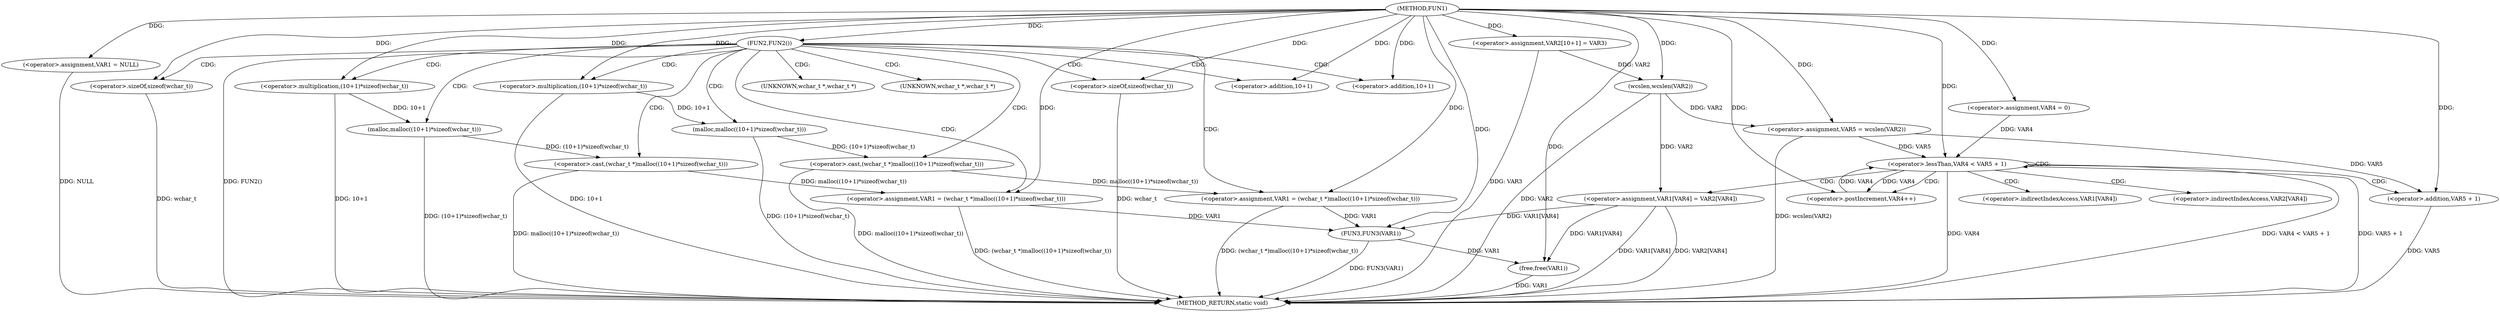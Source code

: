 digraph FUN1 {  
"1000100" [label = "(METHOD,FUN1)" ]
"1000167" [label = "(METHOD_RETURN,static void)" ]
"1000103" [label = "(<operator>.assignment,VAR1 = NULL)" ]
"1000107" [label = "(FUN2,FUN2())" ]
"1000109" [label = "(<operator>.assignment,VAR1 = (wchar_t *)malloc((10+1)*sizeof(wchar_t)))" ]
"1000111" [label = "(<operator>.cast,(wchar_t *)malloc((10+1)*sizeof(wchar_t)))" ]
"1000113" [label = "(malloc,malloc((10+1)*sizeof(wchar_t)))" ]
"1000114" [label = "(<operator>.multiplication,(10+1)*sizeof(wchar_t))" ]
"1000115" [label = "(<operator>.addition,10+1)" ]
"1000118" [label = "(<operator>.sizeOf,sizeof(wchar_t))" ]
"1000122" [label = "(<operator>.assignment,VAR1 = (wchar_t *)malloc((10+1)*sizeof(wchar_t)))" ]
"1000124" [label = "(<operator>.cast,(wchar_t *)malloc((10+1)*sizeof(wchar_t)))" ]
"1000126" [label = "(malloc,malloc((10+1)*sizeof(wchar_t)))" ]
"1000127" [label = "(<operator>.multiplication,(10+1)*sizeof(wchar_t))" ]
"1000128" [label = "(<operator>.addition,10+1)" ]
"1000131" [label = "(<operator>.sizeOf,sizeof(wchar_t))" ]
"1000135" [label = "(<operator>.assignment,VAR2[10+1] = VAR3)" ]
"1000140" [label = "(<operator>.assignment,VAR5 = wcslen(VAR2))" ]
"1000142" [label = "(wcslen,wcslen(VAR2))" ]
"1000145" [label = "(<operator>.assignment,VAR4 = 0)" ]
"1000148" [label = "(<operator>.lessThan,VAR4 < VAR5 + 1)" ]
"1000150" [label = "(<operator>.addition,VAR5 + 1)" ]
"1000153" [label = "(<operator>.postIncrement,VAR4++)" ]
"1000156" [label = "(<operator>.assignment,VAR1[VAR4] = VAR2[VAR4])" ]
"1000163" [label = "(FUN3,FUN3(VAR1))" ]
"1000165" [label = "(free,free(VAR1))" ]
"1000112" [label = "(UNKNOWN,wchar_t *,wchar_t *)" ]
"1000125" [label = "(UNKNOWN,wchar_t *,wchar_t *)" ]
"1000157" [label = "(<operator>.indirectIndexAccess,VAR1[VAR4])" ]
"1000160" [label = "(<operator>.indirectIndexAccess,VAR2[VAR4])" ]
  "1000124" -> "1000167"  [ label = "DDG: malloc((10+1)*sizeof(wchar_t))"] 
  "1000140" -> "1000167"  [ label = "DDG: wcslen(VAR2)"] 
  "1000156" -> "1000167"  [ label = "DDG: VAR1[VAR4]"] 
  "1000103" -> "1000167"  [ label = "DDG: NULL"] 
  "1000131" -> "1000167"  [ label = "DDG: wchar_t"] 
  "1000114" -> "1000167"  [ label = "DDG: 10+1"] 
  "1000148" -> "1000167"  [ label = "DDG: VAR5 + 1"] 
  "1000118" -> "1000167"  [ label = "DDG: wchar_t"] 
  "1000163" -> "1000167"  [ label = "DDG: FUN3(VAR1)"] 
  "1000109" -> "1000167"  [ label = "DDG: (wchar_t *)malloc((10+1)*sizeof(wchar_t))"] 
  "1000107" -> "1000167"  [ label = "DDG: FUN2()"] 
  "1000150" -> "1000167"  [ label = "DDG: VAR5"] 
  "1000113" -> "1000167"  [ label = "DDG: (10+1)*sizeof(wchar_t)"] 
  "1000156" -> "1000167"  [ label = "DDG: VAR2[VAR4]"] 
  "1000165" -> "1000167"  [ label = "DDG: VAR1"] 
  "1000148" -> "1000167"  [ label = "DDG: VAR4"] 
  "1000148" -> "1000167"  [ label = "DDG: VAR4 < VAR5 + 1"] 
  "1000126" -> "1000167"  [ label = "DDG: (10+1)*sizeof(wchar_t)"] 
  "1000111" -> "1000167"  [ label = "DDG: malloc((10+1)*sizeof(wchar_t))"] 
  "1000142" -> "1000167"  [ label = "DDG: VAR2"] 
  "1000127" -> "1000167"  [ label = "DDG: 10+1"] 
  "1000135" -> "1000167"  [ label = "DDG: VAR3"] 
  "1000122" -> "1000167"  [ label = "DDG: (wchar_t *)malloc((10+1)*sizeof(wchar_t))"] 
  "1000100" -> "1000103"  [ label = "DDG: "] 
  "1000100" -> "1000107"  [ label = "DDG: "] 
  "1000111" -> "1000109"  [ label = "DDG: malloc((10+1)*sizeof(wchar_t))"] 
  "1000100" -> "1000109"  [ label = "DDG: "] 
  "1000113" -> "1000111"  [ label = "DDG: (10+1)*sizeof(wchar_t)"] 
  "1000114" -> "1000113"  [ label = "DDG: 10+1"] 
  "1000100" -> "1000114"  [ label = "DDG: "] 
  "1000100" -> "1000115"  [ label = "DDG: "] 
  "1000100" -> "1000118"  [ label = "DDG: "] 
  "1000124" -> "1000122"  [ label = "DDG: malloc((10+1)*sizeof(wchar_t))"] 
  "1000100" -> "1000122"  [ label = "DDG: "] 
  "1000126" -> "1000124"  [ label = "DDG: (10+1)*sizeof(wchar_t)"] 
  "1000127" -> "1000126"  [ label = "DDG: 10+1"] 
  "1000100" -> "1000127"  [ label = "DDG: "] 
  "1000100" -> "1000128"  [ label = "DDG: "] 
  "1000100" -> "1000131"  [ label = "DDG: "] 
  "1000100" -> "1000135"  [ label = "DDG: "] 
  "1000142" -> "1000140"  [ label = "DDG: VAR2"] 
  "1000100" -> "1000140"  [ label = "DDG: "] 
  "1000135" -> "1000142"  [ label = "DDG: VAR2"] 
  "1000100" -> "1000142"  [ label = "DDG: "] 
  "1000100" -> "1000145"  [ label = "DDG: "] 
  "1000153" -> "1000148"  [ label = "DDG: VAR4"] 
  "1000145" -> "1000148"  [ label = "DDG: VAR4"] 
  "1000100" -> "1000148"  [ label = "DDG: "] 
  "1000140" -> "1000148"  [ label = "DDG: VAR5"] 
  "1000140" -> "1000150"  [ label = "DDG: VAR5"] 
  "1000100" -> "1000150"  [ label = "DDG: "] 
  "1000148" -> "1000153"  [ label = "DDG: VAR4"] 
  "1000100" -> "1000153"  [ label = "DDG: "] 
  "1000142" -> "1000156"  [ label = "DDG: VAR2"] 
  "1000156" -> "1000163"  [ label = "DDG: VAR1[VAR4]"] 
  "1000122" -> "1000163"  [ label = "DDG: VAR1"] 
  "1000109" -> "1000163"  [ label = "DDG: VAR1"] 
  "1000100" -> "1000163"  [ label = "DDG: "] 
  "1000163" -> "1000165"  [ label = "DDG: VAR1"] 
  "1000156" -> "1000165"  [ label = "DDG: VAR1[VAR4]"] 
  "1000100" -> "1000165"  [ label = "DDG: "] 
  "1000107" -> "1000112"  [ label = "CDG: "] 
  "1000107" -> "1000125"  [ label = "CDG: "] 
  "1000107" -> "1000131"  [ label = "CDG: "] 
  "1000107" -> "1000113"  [ label = "CDG: "] 
  "1000107" -> "1000127"  [ label = "CDG: "] 
  "1000107" -> "1000111"  [ label = "CDG: "] 
  "1000107" -> "1000126"  [ label = "CDG: "] 
  "1000107" -> "1000109"  [ label = "CDG: "] 
  "1000107" -> "1000128"  [ label = "CDG: "] 
  "1000107" -> "1000124"  [ label = "CDG: "] 
  "1000107" -> "1000114"  [ label = "CDG: "] 
  "1000107" -> "1000115"  [ label = "CDG: "] 
  "1000107" -> "1000118"  [ label = "CDG: "] 
  "1000107" -> "1000122"  [ label = "CDG: "] 
  "1000148" -> "1000153"  [ label = "CDG: "] 
  "1000148" -> "1000156"  [ label = "CDG: "] 
  "1000148" -> "1000160"  [ label = "CDG: "] 
  "1000148" -> "1000150"  [ label = "CDG: "] 
  "1000148" -> "1000148"  [ label = "CDG: "] 
  "1000148" -> "1000157"  [ label = "CDG: "] 
}
